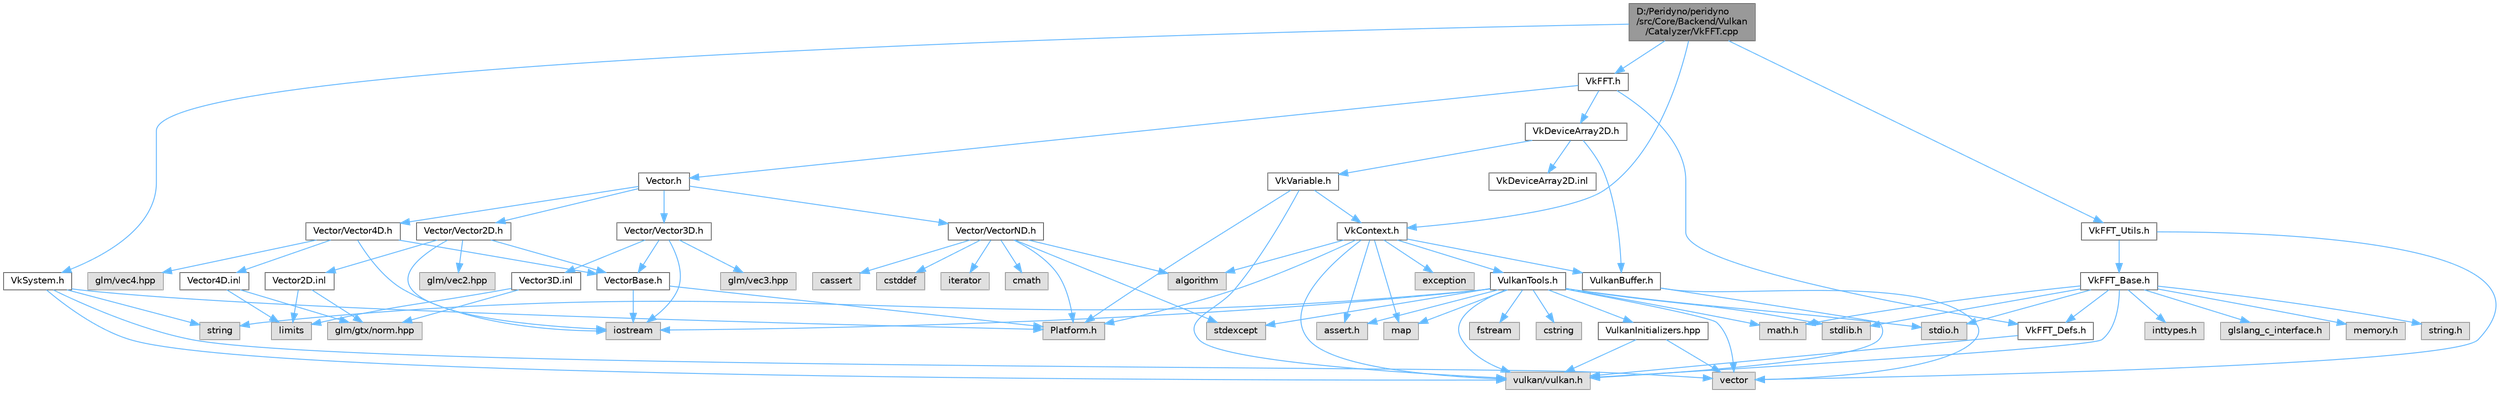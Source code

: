 digraph "D:/Peridyno/peridyno/src/Core/Backend/Vulkan/Catalyzer/VkFFT.cpp"
{
 // LATEX_PDF_SIZE
  bgcolor="transparent";
  edge [fontname=Helvetica,fontsize=10,labelfontname=Helvetica,labelfontsize=10];
  node [fontname=Helvetica,fontsize=10,shape=box,height=0.2,width=0.4];
  Node1 [id="Node000001",label="D:/Peridyno/peridyno\l/src/Core/Backend/Vulkan\l/Catalyzer/VkFFT.cpp",height=0.2,width=0.4,color="gray40", fillcolor="grey60", style="filled", fontcolor="black",tooltip=" "];
  Node1 -> Node2 [id="edge1_Node000001_Node000002",color="steelblue1",style="solid",tooltip=" "];
  Node2 [id="Node000002",label="VkFFT.h",height=0.2,width=0.4,color="grey40", fillcolor="white", style="filled",URL="$_vk_f_f_t_8h.html",tooltip=" "];
  Node2 -> Node3 [id="edge2_Node000002_Node000003",color="steelblue1",style="solid",tooltip=" "];
  Node3 [id="Node000003",label="Vector.h",height=0.2,width=0.4,color="grey40", fillcolor="white", style="filled",URL="$_vector_8h.html",tooltip=" "];
  Node3 -> Node4 [id="edge3_Node000003_Node000004",color="steelblue1",style="solid",tooltip=" "];
  Node4 [id="Node000004",label="Vector/Vector2D.h",height=0.2,width=0.4,color="grey40", fillcolor="white", style="filled",URL="$_vector2_d_8h.html",tooltip=" "];
  Node4 -> Node5 [id="edge4_Node000004_Node000005",color="steelblue1",style="solid",tooltip=" "];
  Node5 [id="Node000005",label="glm/vec2.hpp",height=0.2,width=0.4,color="grey60", fillcolor="#E0E0E0", style="filled",tooltip=" "];
  Node4 -> Node6 [id="edge5_Node000004_Node000006",color="steelblue1",style="solid",tooltip=" "];
  Node6 [id="Node000006",label="iostream",height=0.2,width=0.4,color="grey60", fillcolor="#E0E0E0", style="filled",tooltip=" "];
  Node4 -> Node7 [id="edge6_Node000004_Node000007",color="steelblue1",style="solid",tooltip=" "];
  Node7 [id="Node000007",label="VectorBase.h",height=0.2,width=0.4,color="grey40", fillcolor="white", style="filled",URL="$_vector_base_8h.html",tooltip=" "];
  Node7 -> Node6 [id="edge7_Node000007_Node000006",color="steelblue1",style="solid",tooltip=" "];
  Node7 -> Node8 [id="edge8_Node000007_Node000008",color="steelblue1",style="solid",tooltip=" "];
  Node8 [id="Node000008",label="Platform.h",height=0.2,width=0.4,color="grey60", fillcolor="#E0E0E0", style="filled",tooltip=" "];
  Node4 -> Node9 [id="edge9_Node000004_Node000009",color="steelblue1",style="solid",tooltip=" "];
  Node9 [id="Node000009",label="Vector2D.inl",height=0.2,width=0.4,color="grey40", fillcolor="white", style="filled",URL="$_vector2_d_8inl.html",tooltip=" "];
  Node9 -> Node10 [id="edge10_Node000009_Node000010",color="steelblue1",style="solid",tooltip=" "];
  Node10 [id="Node000010",label="limits",height=0.2,width=0.4,color="grey60", fillcolor="#E0E0E0", style="filled",tooltip=" "];
  Node9 -> Node11 [id="edge11_Node000009_Node000011",color="steelblue1",style="solid",tooltip=" "];
  Node11 [id="Node000011",label="glm/gtx/norm.hpp",height=0.2,width=0.4,color="grey60", fillcolor="#E0E0E0", style="filled",tooltip=" "];
  Node3 -> Node12 [id="edge12_Node000003_Node000012",color="steelblue1",style="solid",tooltip=" "];
  Node12 [id="Node000012",label="Vector/Vector3D.h",height=0.2,width=0.4,color="grey40", fillcolor="white", style="filled",URL="$_vector3_d_8h.html",tooltip=" "];
  Node12 -> Node13 [id="edge13_Node000012_Node000013",color="steelblue1",style="solid",tooltip=" "];
  Node13 [id="Node000013",label="glm/vec3.hpp",height=0.2,width=0.4,color="grey60", fillcolor="#E0E0E0", style="filled",tooltip=" "];
  Node12 -> Node6 [id="edge14_Node000012_Node000006",color="steelblue1",style="solid",tooltip=" "];
  Node12 -> Node7 [id="edge15_Node000012_Node000007",color="steelblue1",style="solid",tooltip=" "];
  Node12 -> Node14 [id="edge16_Node000012_Node000014",color="steelblue1",style="solid",tooltip=" "];
  Node14 [id="Node000014",label="Vector3D.inl",height=0.2,width=0.4,color="grey40", fillcolor="white", style="filled",URL="$_vector3_d_8inl.html",tooltip=" "];
  Node14 -> Node10 [id="edge17_Node000014_Node000010",color="steelblue1",style="solid",tooltip=" "];
  Node14 -> Node11 [id="edge18_Node000014_Node000011",color="steelblue1",style="solid",tooltip=" "];
  Node3 -> Node15 [id="edge19_Node000003_Node000015",color="steelblue1",style="solid",tooltip=" "];
  Node15 [id="Node000015",label="Vector/Vector4D.h",height=0.2,width=0.4,color="grey40", fillcolor="white", style="filled",URL="$_vector4_d_8h.html",tooltip=" "];
  Node15 -> Node16 [id="edge20_Node000015_Node000016",color="steelblue1",style="solid",tooltip=" "];
  Node16 [id="Node000016",label="glm/vec4.hpp",height=0.2,width=0.4,color="grey60", fillcolor="#E0E0E0", style="filled",tooltip=" "];
  Node15 -> Node6 [id="edge21_Node000015_Node000006",color="steelblue1",style="solid",tooltip=" "];
  Node15 -> Node7 [id="edge22_Node000015_Node000007",color="steelblue1",style="solid",tooltip=" "];
  Node15 -> Node17 [id="edge23_Node000015_Node000017",color="steelblue1",style="solid",tooltip=" "];
  Node17 [id="Node000017",label="Vector4D.inl",height=0.2,width=0.4,color="grey40", fillcolor="white", style="filled",URL="$_vector4_d_8inl.html",tooltip=" "];
  Node17 -> Node10 [id="edge24_Node000017_Node000010",color="steelblue1",style="solid",tooltip=" "];
  Node17 -> Node11 [id="edge25_Node000017_Node000011",color="steelblue1",style="solid",tooltip=" "];
  Node3 -> Node18 [id="edge26_Node000003_Node000018",color="steelblue1",style="solid",tooltip=" "];
  Node18 [id="Node000018",label="Vector/VectorND.h",height=0.2,width=0.4,color="grey40", fillcolor="white", style="filled",URL="$_vector_n_d_8h.html",tooltip=" "];
  Node18 -> Node19 [id="edge27_Node000018_Node000019",color="steelblue1",style="solid",tooltip=" "];
  Node19 [id="Node000019",label="cstddef",height=0.2,width=0.4,color="grey60", fillcolor="#E0E0E0", style="filled",tooltip=" "];
  Node18 -> Node20 [id="edge28_Node000018_Node000020",color="steelblue1",style="solid",tooltip=" "];
  Node20 [id="Node000020",label="stdexcept",height=0.2,width=0.4,color="grey60", fillcolor="#E0E0E0", style="filled",tooltip=" "];
  Node18 -> Node21 [id="edge29_Node000018_Node000021",color="steelblue1",style="solid",tooltip=" "];
  Node21 [id="Node000021",label="iterator",height=0.2,width=0.4,color="grey60", fillcolor="#E0E0E0", style="filled",tooltip=" "];
  Node18 -> Node22 [id="edge30_Node000018_Node000022",color="steelblue1",style="solid",tooltip=" "];
  Node22 [id="Node000022",label="algorithm",height=0.2,width=0.4,color="grey60", fillcolor="#E0E0E0", style="filled",tooltip=" "];
  Node18 -> Node23 [id="edge31_Node000018_Node000023",color="steelblue1",style="solid",tooltip=" "];
  Node23 [id="Node000023",label="cmath",height=0.2,width=0.4,color="grey60", fillcolor="#E0E0E0", style="filled",tooltip=" "];
  Node18 -> Node24 [id="edge32_Node000018_Node000024",color="steelblue1",style="solid",tooltip=" "];
  Node24 [id="Node000024",label="cassert",height=0.2,width=0.4,color="grey60", fillcolor="#E0E0E0", style="filled",tooltip=" "];
  Node18 -> Node8 [id="edge33_Node000018_Node000008",color="steelblue1",style="solid",tooltip=" "];
  Node2 -> Node25 [id="edge34_Node000002_Node000025",color="steelblue1",style="solid",tooltip=" "];
  Node25 [id="Node000025",label="VkDeviceArray2D.h",height=0.2,width=0.4,color="grey40", fillcolor="white", style="filled",URL="$_vk_device_array2_d_8h.html",tooltip=" "];
  Node25 -> Node26 [id="edge35_Node000025_Node000026",color="steelblue1",style="solid",tooltip=" "];
  Node26 [id="Node000026",label="VkVariable.h",height=0.2,width=0.4,color="grey40", fillcolor="white", style="filled",URL="$_vk_variable_8h.html",tooltip=" "];
  Node26 -> Node8 [id="edge36_Node000026_Node000008",color="steelblue1",style="solid",tooltip=" "];
  Node26 -> Node27 [id="edge37_Node000026_Node000027",color="steelblue1",style="solid",tooltip=" "];
  Node27 [id="Node000027",label="vulkan/vulkan.h",height=0.2,width=0.4,color="grey60", fillcolor="#E0E0E0", style="filled",tooltip=" "];
  Node26 -> Node28 [id="edge38_Node000026_Node000028",color="steelblue1",style="solid",tooltip=" "];
  Node28 [id="Node000028",label="VkContext.h",height=0.2,width=0.4,color="grey40", fillcolor="white", style="filled",URL="$_vk_context_8h.html",tooltip=" "];
  Node28 -> Node8 [id="edge39_Node000028_Node000008",color="steelblue1",style="solid",tooltip=" "];
  Node28 -> Node29 [id="edge40_Node000028_Node000029",color="steelblue1",style="solid",tooltip=" "];
  Node29 [id="Node000029",label="VulkanBuffer.h",height=0.2,width=0.4,color="grey40", fillcolor="white", style="filled",URL="$_vulkan_buffer_8h.html",tooltip=" "];
  Node29 -> Node30 [id="edge41_Node000029_Node000030",color="steelblue1",style="solid",tooltip=" "];
  Node30 [id="Node000030",label="vector",height=0.2,width=0.4,color="grey60", fillcolor="#E0E0E0", style="filled",tooltip=" "];
  Node29 -> Node27 [id="edge42_Node000029_Node000027",color="steelblue1",style="solid",tooltip=" "];
  Node28 -> Node31 [id="edge43_Node000028_Node000031",color="steelblue1",style="solid",tooltip=" "];
  Node31 [id="Node000031",label="VulkanTools.h",height=0.2,width=0.4,color="grey40", fillcolor="white", style="filled",URL="$_vulkan_tools_8h.html",tooltip=" "];
  Node31 -> Node27 [id="edge44_Node000031_Node000027",color="steelblue1",style="solid",tooltip=" "];
  Node31 -> Node32 [id="edge45_Node000031_Node000032",color="steelblue1",style="solid",tooltip=" "];
  Node32 [id="Node000032",label="VulkanInitializers.hpp",height=0.2,width=0.4,color="grey40", fillcolor="white", style="filled",URL="$_vulkan_initializers_8hpp.html",tooltip=" "];
  Node32 -> Node30 [id="edge46_Node000032_Node000030",color="steelblue1",style="solid",tooltip=" "];
  Node32 -> Node27 [id="edge47_Node000032_Node000027",color="steelblue1",style="solid",tooltip=" "];
  Node31 -> Node33 [id="edge48_Node000031_Node000033",color="steelblue1",style="solid",tooltip=" "];
  Node33 [id="Node000033",label="math.h",height=0.2,width=0.4,color="grey60", fillcolor="#E0E0E0", style="filled",tooltip=" "];
  Node31 -> Node34 [id="edge49_Node000031_Node000034",color="steelblue1",style="solid",tooltip=" "];
  Node34 [id="Node000034",label="stdlib.h",height=0.2,width=0.4,color="grey60", fillcolor="#E0E0E0", style="filled",tooltip=" "];
  Node31 -> Node35 [id="edge50_Node000031_Node000035",color="steelblue1",style="solid",tooltip=" "];
  Node35 [id="Node000035",label="string",height=0.2,width=0.4,color="grey60", fillcolor="#E0E0E0", style="filled",tooltip=" "];
  Node31 -> Node36 [id="edge51_Node000031_Node000036",color="steelblue1",style="solid",tooltip=" "];
  Node36 [id="Node000036",label="cstring",height=0.2,width=0.4,color="grey60", fillcolor="#E0E0E0", style="filled",tooltip=" "];
  Node31 -> Node37 [id="edge52_Node000031_Node000037",color="steelblue1",style="solid",tooltip=" "];
  Node37 [id="Node000037",label="fstream",height=0.2,width=0.4,color="grey60", fillcolor="#E0E0E0", style="filled",tooltip=" "];
  Node31 -> Node38 [id="edge53_Node000031_Node000038",color="steelblue1",style="solid",tooltip=" "];
  Node38 [id="Node000038",label="assert.h",height=0.2,width=0.4,color="grey60", fillcolor="#E0E0E0", style="filled",tooltip=" "];
  Node31 -> Node39 [id="edge54_Node000031_Node000039",color="steelblue1",style="solid",tooltip=" "];
  Node39 [id="Node000039",label="stdio.h",height=0.2,width=0.4,color="grey60", fillcolor="#E0E0E0", style="filled",tooltip=" "];
  Node31 -> Node30 [id="edge55_Node000031_Node000030",color="steelblue1",style="solid",tooltip=" "];
  Node31 -> Node40 [id="edge56_Node000031_Node000040",color="steelblue1",style="solid",tooltip=" "];
  Node40 [id="Node000040",label="map",height=0.2,width=0.4,color="grey60", fillcolor="#E0E0E0", style="filled",tooltip=" "];
  Node31 -> Node6 [id="edge57_Node000031_Node000006",color="steelblue1",style="solid",tooltip=" "];
  Node31 -> Node20 [id="edge58_Node000031_Node000020",color="steelblue1",style="solid",tooltip=" "];
  Node28 -> Node27 [id="edge59_Node000028_Node000027",color="steelblue1",style="solid",tooltip=" "];
  Node28 -> Node22 [id="edge60_Node000028_Node000022",color="steelblue1",style="solid",tooltip=" "];
  Node28 -> Node38 [id="edge61_Node000028_Node000038",color="steelblue1",style="solid",tooltip=" "];
  Node28 -> Node41 [id="edge62_Node000028_Node000041",color="steelblue1",style="solid",tooltip=" "];
  Node41 [id="Node000041",label="exception",height=0.2,width=0.4,color="grey60", fillcolor="#E0E0E0", style="filled",tooltip=" "];
  Node28 -> Node40 [id="edge63_Node000028_Node000040",color="steelblue1",style="solid",tooltip=" "];
  Node25 -> Node29 [id="edge64_Node000025_Node000029",color="steelblue1",style="solid",tooltip=" "];
  Node25 -> Node42 [id="edge65_Node000025_Node000042",color="steelblue1",style="solid",tooltip=" "];
  Node42 [id="Node000042",label="VkDeviceArray2D.inl",height=0.2,width=0.4,color="grey40", fillcolor="white", style="filled",URL="$_vk_device_array2_d_8inl.html",tooltip=" "];
  Node2 -> Node43 [id="edge66_Node000002_Node000043",color="steelblue1",style="solid",tooltip=" "];
  Node43 [id="Node000043",label="VkFFT_Defs.h",height=0.2,width=0.4,color="grey40", fillcolor="white", style="filled",URL="$_vk_f_f_t___defs_8h.html",tooltip=" "];
  Node43 -> Node27 [id="edge67_Node000043_Node000027",color="steelblue1",style="solid",tooltip=" "];
  Node1 -> Node44 [id="edge68_Node000001_Node000044",color="steelblue1",style="solid",tooltip=" "];
  Node44 [id="Node000044",label="VkSystem.h",height=0.2,width=0.4,color="grey40", fillcolor="white", style="filled",URL="$_vk_system_8h.html",tooltip=" "];
  Node44 -> Node8 [id="edge69_Node000044_Node000008",color="steelblue1",style="solid",tooltip=" "];
  Node44 -> Node27 [id="edge70_Node000044_Node000027",color="steelblue1",style="solid",tooltip=" "];
  Node44 -> Node30 [id="edge71_Node000044_Node000030",color="steelblue1",style="solid",tooltip=" "];
  Node44 -> Node35 [id="edge72_Node000044_Node000035",color="steelblue1",style="solid",tooltip=" "];
  Node1 -> Node28 [id="edge73_Node000001_Node000028",color="steelblue1",style="solid",tooltip=" "];
  Node1 -> Node45 [id="edge74_Node000001_Node000045",color="steelblue1",style="solid",tooltip=" "];
  Node45 [id="Node000045",label="VkFFT_Utils.h",height=0.2,width=0.4,color="grey40", fillcolor="white", style="filled",URL="$_vk_f_f_t___utils_8h.html",tooltip=" "];
  Node45 -> Node46 [id="edge75_Node000045_Node000046",color="steelblue1",style="solid",tooltip=" "];
  Node46 [id="Node000046",label="VkFFT_Base.h",height=0.2,width=0.4,color="grey40", fillcolor="white", style="filled",URL="$_vk_f_f_t___base_8h.html",tooltip=" "];
  Node46 -> Node47 [id="edge76_Node000046_Node000047",color="steelblue1",style="solid",tooltip=" "];
  Node47 [id="Node000047",label="memory.h",height=0.2,width=0.4,color="grey60", fillcolor="#E0E0E0", style="filled",tooltip=" "];
  Node46 -> Node33 [id="edge77_Node000046_Node000033",color="steelblue1",style="solid",tooltip=" "];
  Node46 -> Node39 [id="edge78_Node000046_Node000039",color="steelblue1",style="solid",tooltip=" "];
  Node46 -> Node34 [id="edge79_Node000046_Node000034",color="steelblue1",style="solid",tooltip=" "];
  Node46 -> Node48 [id="edge80_Node000046_Node000048",color="steelblue1",style="solid",tooltip=" "];
  Node48 [id="Node000048",label="string.h",height=0.2,width=0.4,color="grey60", fillcolor="#E0E0E0", style="filled",tooltip=" "];
  Node46 -> Node49 [id="edge81_Node000046_Node000049",color="steelblue1",style="solid",tooltip=" "];
  Node49 [id="Node000049",label="inttypes.h",height=0.2,width=0.4,color="grey60", fillcolor="#E0E0E0", style="filled",tooltip=" "];
  Node46 -> Node27 [id="edge82_Node000046_Node000027",color="steelblue1",style="solid",tooltip=" "];
  Node46 -> Node50 [id="edge83_Node000046_Node000050",color="steelblue1",style="solid",tooltip=" "];
  Node50 [id="Node000050",label="glslang_c_interface.h",height=0.2,width=0.4,color="grey60", fillcolor="#E0E0E0", style="filled",tooltip=" "];
  Node46 -> Node43 [id="edge84_Node000046_Node000043",color="steelblue1",style="solid",tooltip=" "];
  Node45 -> Node30 [id="edge85_Node000045_Node000030",color="steelblue1",style="solid",tooltip=" "];
}
